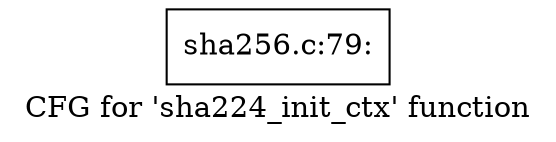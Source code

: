 digraph "CFG for 'sha224_init_ctx' function" {
	label="CFG for 'sha224_init_ctx' function";

	Node0xcf6a340 [shape=record,label="{sha256.c:79:}"];
}
